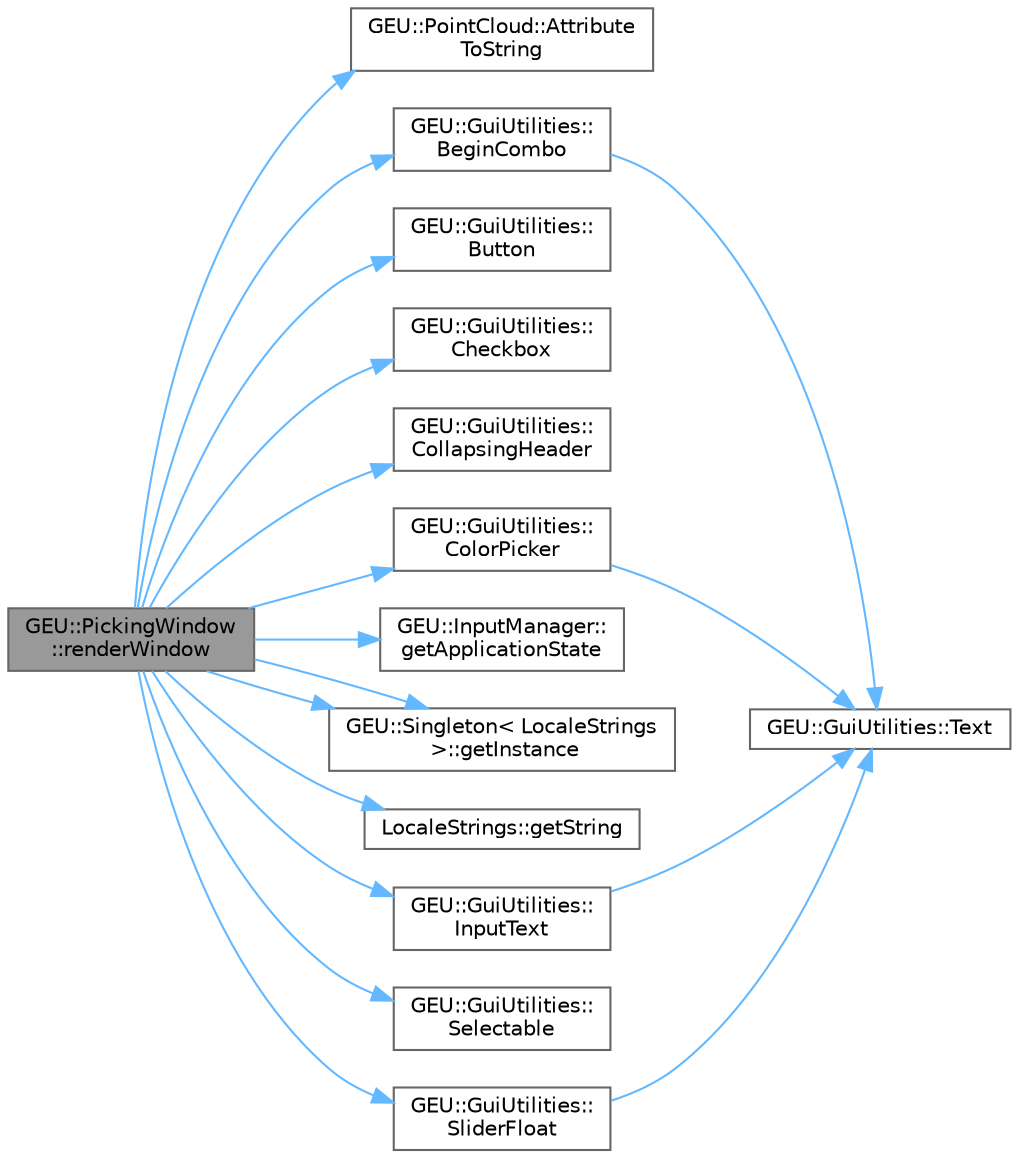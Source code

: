 digraph "GEU::PickingWindow::renderWindow"
{
 // LATEX_PDF_SIZE
  bgcolor="transparent";
  edge [fontname=Helvetica,fontsize=10,labelfontname=Helvetica,labelfontsize=10];
  node [fontname=Helvetica,fontsize=10,shape=box,height=0.2,width=0.4];
  rankdir="LR";
  Node1 [id="Node000001",label="GEU::PickingWindow\l::renderWindow",height=0.2,width=0.4,color="gray40", fillcolor="grey60", style="filled", fontcolor="black",tooltip="Renders the window and contents."];
  Node1 -> Node2 [id="edge1_Node000001_Node000002",color="steelblue1",style="solid",tooltip=" "];
  Node2 [id="Node000002",label="GEU::PointCloud::Attribute\lToString",height=0.2,width=0.4,color="grey40", fillcolor="white", style="filled",URL="$d4/d07/class_g_e_u_1_1_point_cloud.html#a4848e9c773e19b0f0d9b7e4c2799c993",tooltip=" "];
  Node1 -> Node3 [id="edge2_Node000001_Node000003",color="steelblue1",style="solid",tooltip=" "];
  Node3 [id="Node000003",label="GEU::GuiUtilities::\lBeginCombo",height=0.2,width=0.4,color="grey40", fillcolor="white", style="filled",URL="$d3/d07/namespace_g_e_u_1_1_gui_utilities.html#a95d5f616a34dd70aca4886e546720966",tooltip=" "];
  Node3 -> Node4 [id="edge3_Node000003_Node000004",color="steelblue1",style="solid",tooltip=" "];
  Node4 [id="Node000004",label="GEU::GuiUtilities::Text",height=0.2,width=0.4,color="grey40", fillcolor="white", style="filled",URL="$d3/d07/namespace_g_e_u_1_1_gui_utilities.html#a2650eb29bb209df2fcab9b5aaa6a527e",tooltip=" "];
  Node1 -> Node5 [id="edge4_Node000001_Node000005",color="steelblue1",style="solid",tooltip=" "];
  Node5 [id="Node000005",label="GEU::GuiUtilities::\lButton",height=0.2,width=0.4,color="grey40", fillcolor="white", style="filled",URL="$d3/d07/namespace_g_e_u_1_1_gui_utilities.html#a4a9fd6dae16881311edd3998ece123bf",tooltip=" "];
  Node1 -> Node6 [id="edge5_Node000001_Node000006",color="steelblue1",style="solid",tooltip=" "];
  Node6 [id="Node000006",label="GEU::GuiUtilities::\lCheckbox",height=0.2,width=0.4,color="grey40", fillcolor="white", style="filled",URL="$d3/d07/namespace_g_e_u_1_1_gui_utilities.html#a8cd6e1ec53dc192ed4c4d3867e35edc7",tooltip=" "];
  Node1 -> Node7 [id="edge6_Node000001_Node000007",color="steelblue1",style="solid",tooltip=" "];
  Node7 [id="Node000007",label="GEU::GuiUtilities::\lCollapsingHeader",height=0.2,width=0.4,color="grey40", fillcolor="white", style="filled",URL="$d3/d07/namespace_g_e_u_1_1_gui_utilities.html#a7e5f58fc1e47794679b999cd5778b7aa",tooltip=" "];
  Node1 -> Node8 [id="edge7_Node000001_Node000008",color="steelblue1",style="solid",tooltip=" "];
  Node8 [id="Node000008",label="GEU::GuiUtilities::\lColorPicker",height=0.2,width=0.4,color="grey40", fillcolor="white", style="filled",URL="$d3/d07/namespace_g_e_u_1_1_gui_utilities.html#a095bc8e3566d9060ef630e0f15ad27bc",tooltip=" "];
  Node8 -> Node4 [id="edge8_Node000008_Node000004",color="steelblue1",style="solid",tooltip=" "];
  Node1 -> Node9 [id="edge9_Node000001_Node000009",color="steelblue1",style="solid",tooltip=" "];
  Node9 [id="Node000009",label="GEU::InputManager::\lgetApplicationState",height=0.2,width=0.4,color="grey40", fillcolor="white", style="filled",URL="$d9/d05/class_g_e_u_1_1_input_manager.html#af2ea72a4bd53eb6f69a5c873e4c22017",tooltip=" "];
  Node1 -> Node10 [id="edge10_Node000001_Node000010",color="steelblue1",style="solid",tooltip=" "];
  Node10 [id="Node000010",label="GEU::Singleton\< LocaleStrings\l \>::getInstance",height=0.2,width=0.4,color="grey40", fillcolor="white", style="filled",URL="$d1/d01/class_g_e_u_1_1_singleton.html#a47c7e7c2110f4cc59c9ff1f5594c366e",tooltip=" "];
  Node1 -> Node10 [id="edge11_Node000001_Node000010",color="steelblue1",style="solid",tooltip=" "];
  Node1 -> Node11 [id="edge12_Node000001_Node000011",color="steelblue1",style="solid",tooltip=" "];
  Node11 [id="Node000011",label="LocaleStrings::getString",height=0.2,width=0.4,color="grey40", fillcolor="white", style="filled",URL="$d2/d04/class_locale_strings.html#ac66087ac25e72051ea7b5bf3d00dd71f",tooltip=" "];
  Node1 -> Node12 [id="edge13_Node000001_Node000012",color="steelblue1",style="solid",tooltip=" "];
  Node12 [id="Node000012",label="GEU::GuiUtilities::\lInputText",height=0.2,width=0.4,color="grey40", fillcolor="white", style="filled",URL="$d3/d07/namespace_g_e_u_1_1_gui_utilities.html#a0c8f0f5af8119c36fa703bc2ed301bde",tooltip=" "];
  Node12 -> Node4 [id="edge14_Node000012_Node000004",color="steelblue1",style="solid",tooltip=" "];
  Node1 -> Node13 [id="edge15_Node000001_Node000013",color="steelblue1",style="solid",tooltip=" "];
  Node13 [id="Node000013",label="GEU::GuiUtilities::\lSelectable",height=0.2,width=0.4,color="grey40", fillcolor="white", style="filled",URL="$d3/d07/namespace_g_e_u_1_1_gui_utilities.html#ab5bd8ee6ec7674dc502b5330d41beadf",tooltip=" "];
  Node1 -> Node14 [id="edge16_Node000001_Node000014",color="steelblue1",style="solid",tooltip=" "];
  Node14 [id="Node000014",label="GEU::GuiUtilities::\lSliderFloat",height=0.2,width=0.4,color="grey40", fillcolor="white", style="filled",URL="$d3/d07/namespace_g_e_u_1_1_gui_utilities.html#a88ea28e34fa36a83a0935d82fc4a75ac",tooltip=" "];
  Node14 -> Node4 [id="edge17_Node000014_Node000004",color="steelblue1",style="solid",tooltip=" "];
}
